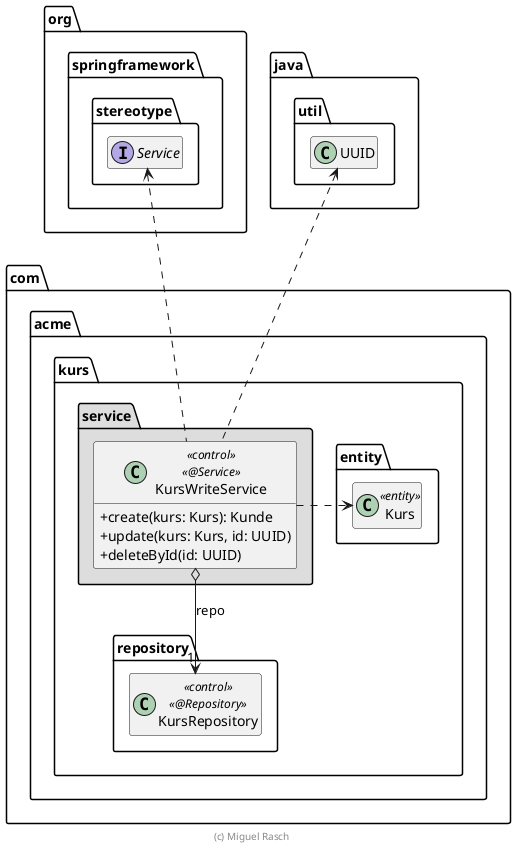 
@startuml KursWriteService

skinparam classAttributeIconSize 0

package org.springframework.stereotype {
    interface Service
}

package java.util {
    class UUID
}

package com.acme.kurs {
    package entity {
        class Kurs << entity >>
    }

    package repository {
        class KursRepository << control >> << @Repository >>
    }

    package service #DDDDDD {
        class KursWriteService << control >> << @Service >> {
            + create(kurs: Kurs): Kunde
            + update(kurs: Kurs, id: UUID)
            + deleteById(id: UUID)
        }

        KursWriteService o--> "1" KursRepository : repo
        KursWriteService .right.> Kurs
        KursWriteService .up.> Service
        KursWriteService .up.> UUID
    }
}

hide empty members

footer (c) Miguel Rasch

@enduml
